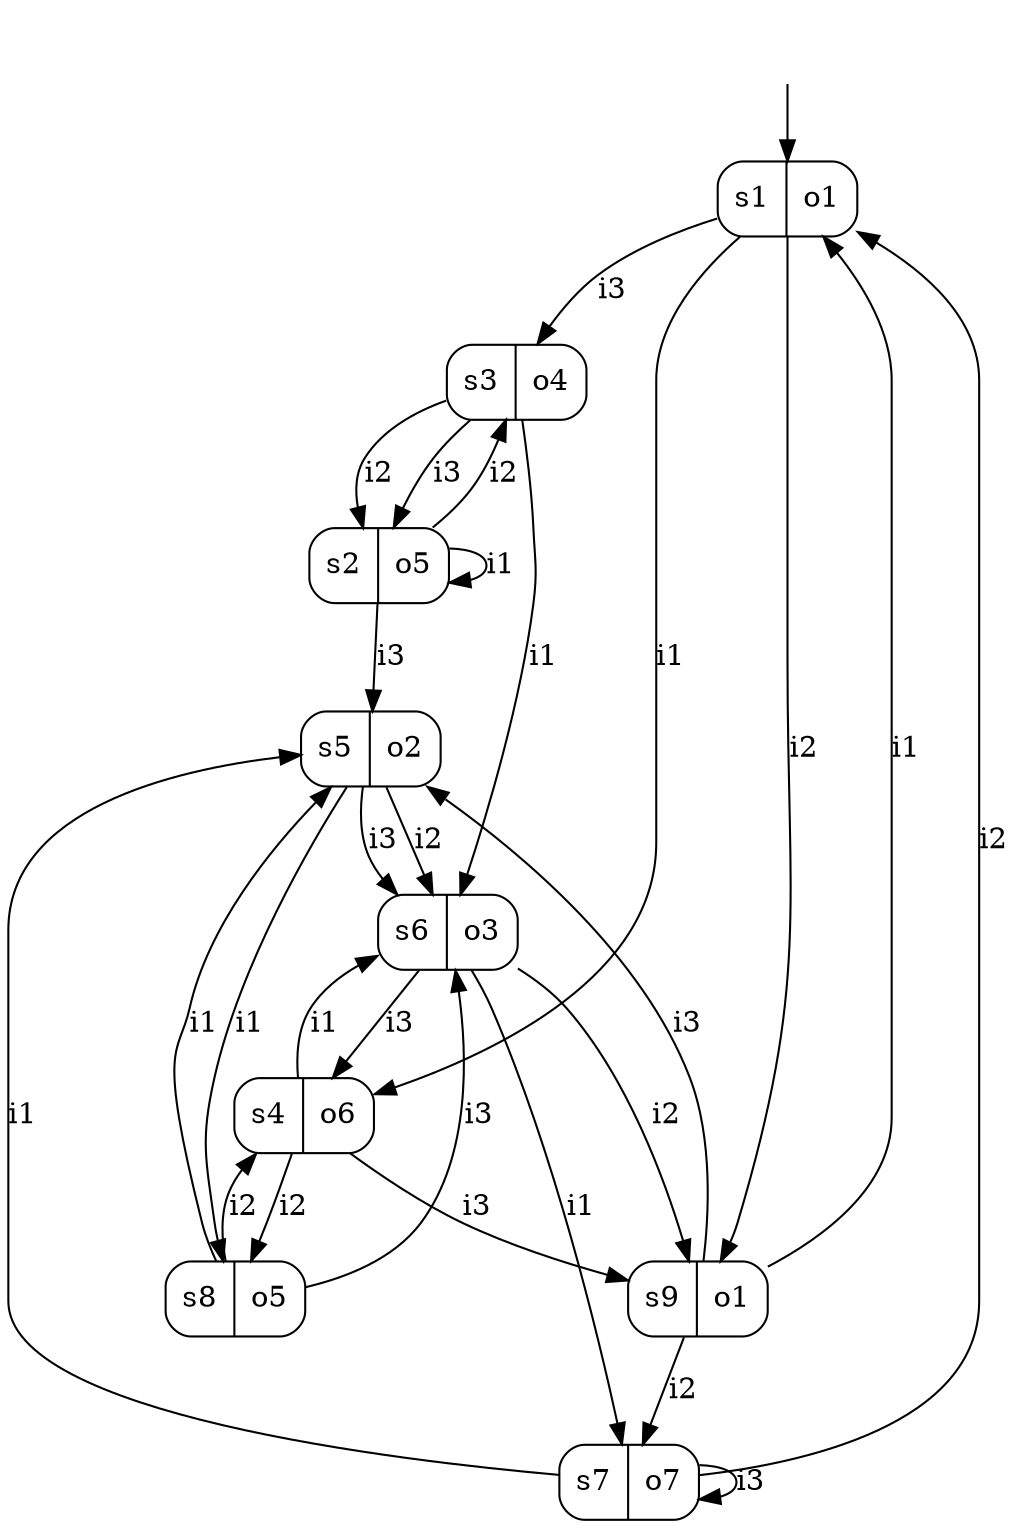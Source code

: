 digraph MooreMachine_9States_3Inputs_7Outputs_09e7699ae3c7471cbdabb6e8e3c7b7fb {
s1 [label="s1|o1", shape=record, style=rounded];
s2 [label="s2|o5", shape=record, style=rounded];
s3 [label="s3|o4", shape=record, style=rounded];
s4 [label="s4|o6", shape=record, style=rounded];
s5 [label="s5|o2", shape=record, style=rounded];
s6 [label="s6|o3", shape=record, style=rounded];
s7 [label="s7|o7", shape=record, style=rounded];
s8 [label="s8|o5", shape=record, style=rounded];
s9 [label="s9|o1", shape=record, style=rounded];
s1 -> s4 [label="i1"];
s1 -> s9 [label="i2"];
s1 -> s3 [label="i3"];
s2 -> s2 [label="i1"];
s2 -> s3 [label="i2"];
s2 -> s5 [label="i3"];
s3 -> s6 [label="i1"];
s3 -> s2 [label="i2"];
s3 -> s2 [label="i3"];
s4 -> s6 [label="i1"];
s4 -> s8 [label="i2"];
s4 -> s9 [label="i3"];
s5 -> s8 [label="i1"];
s5 -> s6 [label="i2"];
s5 -> s6 [label="i3"];
s6 -> s7 [label="i1"];
s6 -> s9 [label="i2"];
s6 -> s4 [label="i3"];
s7 -> s5 [label="i1"];
s7 -> s1 [label="i2"];
s7 -> s7 [label="i3"];
s8 -> s5 [label="i1"];
s8 -> s4 [label="i2"];
s8 -> s6 [label="i3"];
s9 -> s1 [label="i1"];
s9 -> s7 [label="i2"];
s9 -> s5 [label="i3"];
__start0 [shape=none, label=""];
__start0 -> s1 [label=""];
}
